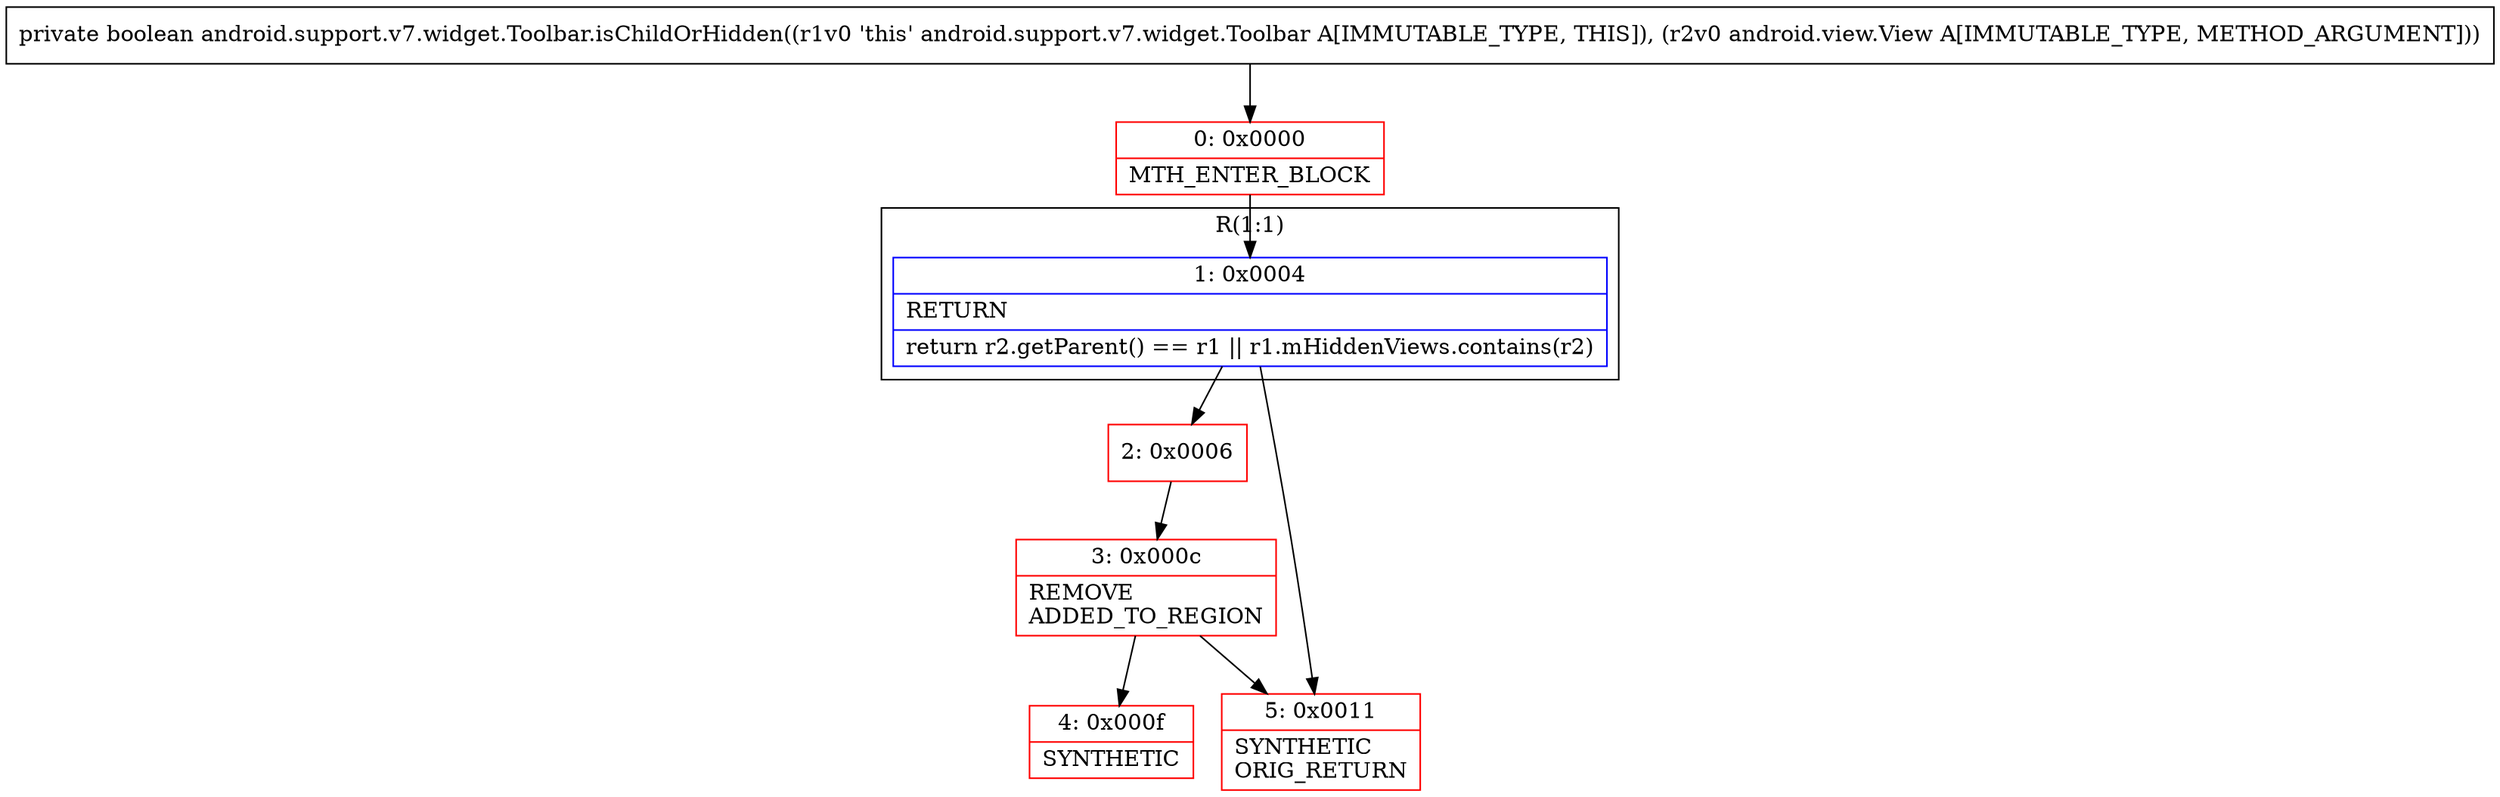 digraph "CFG forandroid.support.v7.widget.Toolbar.isChildOrHidden(Landroid\/view\/View;)Z" {
subgraph cluster_Region_1735802643 {
label = "R(1:1)";
node [shape=record,color=blue];
Node_1 [shape=record,label="{1\:\ 0x0004|RETURN\l|return r2.getParent() == r1 \|\| r1.mHiddenViews.contains(r2)\l}"];
}
Node_0 [shape=record,color=red,label="{0\:\ 0x0000|MTH_ENTER_BLOCK\l}"];
Node_2 [shape=record,color=red,label="{2\:\ 0x0006}"];
Node_3 [shape=record,color=red,label="{3\:\ 0x000c|REMOVE\lADDED_TO_REGION\l}"];
Node_4 [shape=record,color=red,label="{4\:\ 0x000f|SYNTHETIC\l}"];
Node_5 [shape=record,color=red,label="{5\:\ 0x0011|SYNTHETIC\lORIG_RETURN\l}"];
MethodNode[shape=record,label="{private boolean android.support.v7.widget.Toolbar.isChildOrHidden((r1v0 'this' android.support.v7.widget.Toolbar A[IMMUTABLE_TYPE, THIS]), (r2v0 android.view.View A[IMMUTABLE_TYPE, METHOD_ARGUMENT])) }"];
MethodNode -> Node_0;
Node_1 -> Node_2;
Node_1 -> Node_5;
Node_0 -> Node_1;
Node_2 -> Node_3;
Node_3 -> Node_4;
Node_3 -> Node_5;
}

